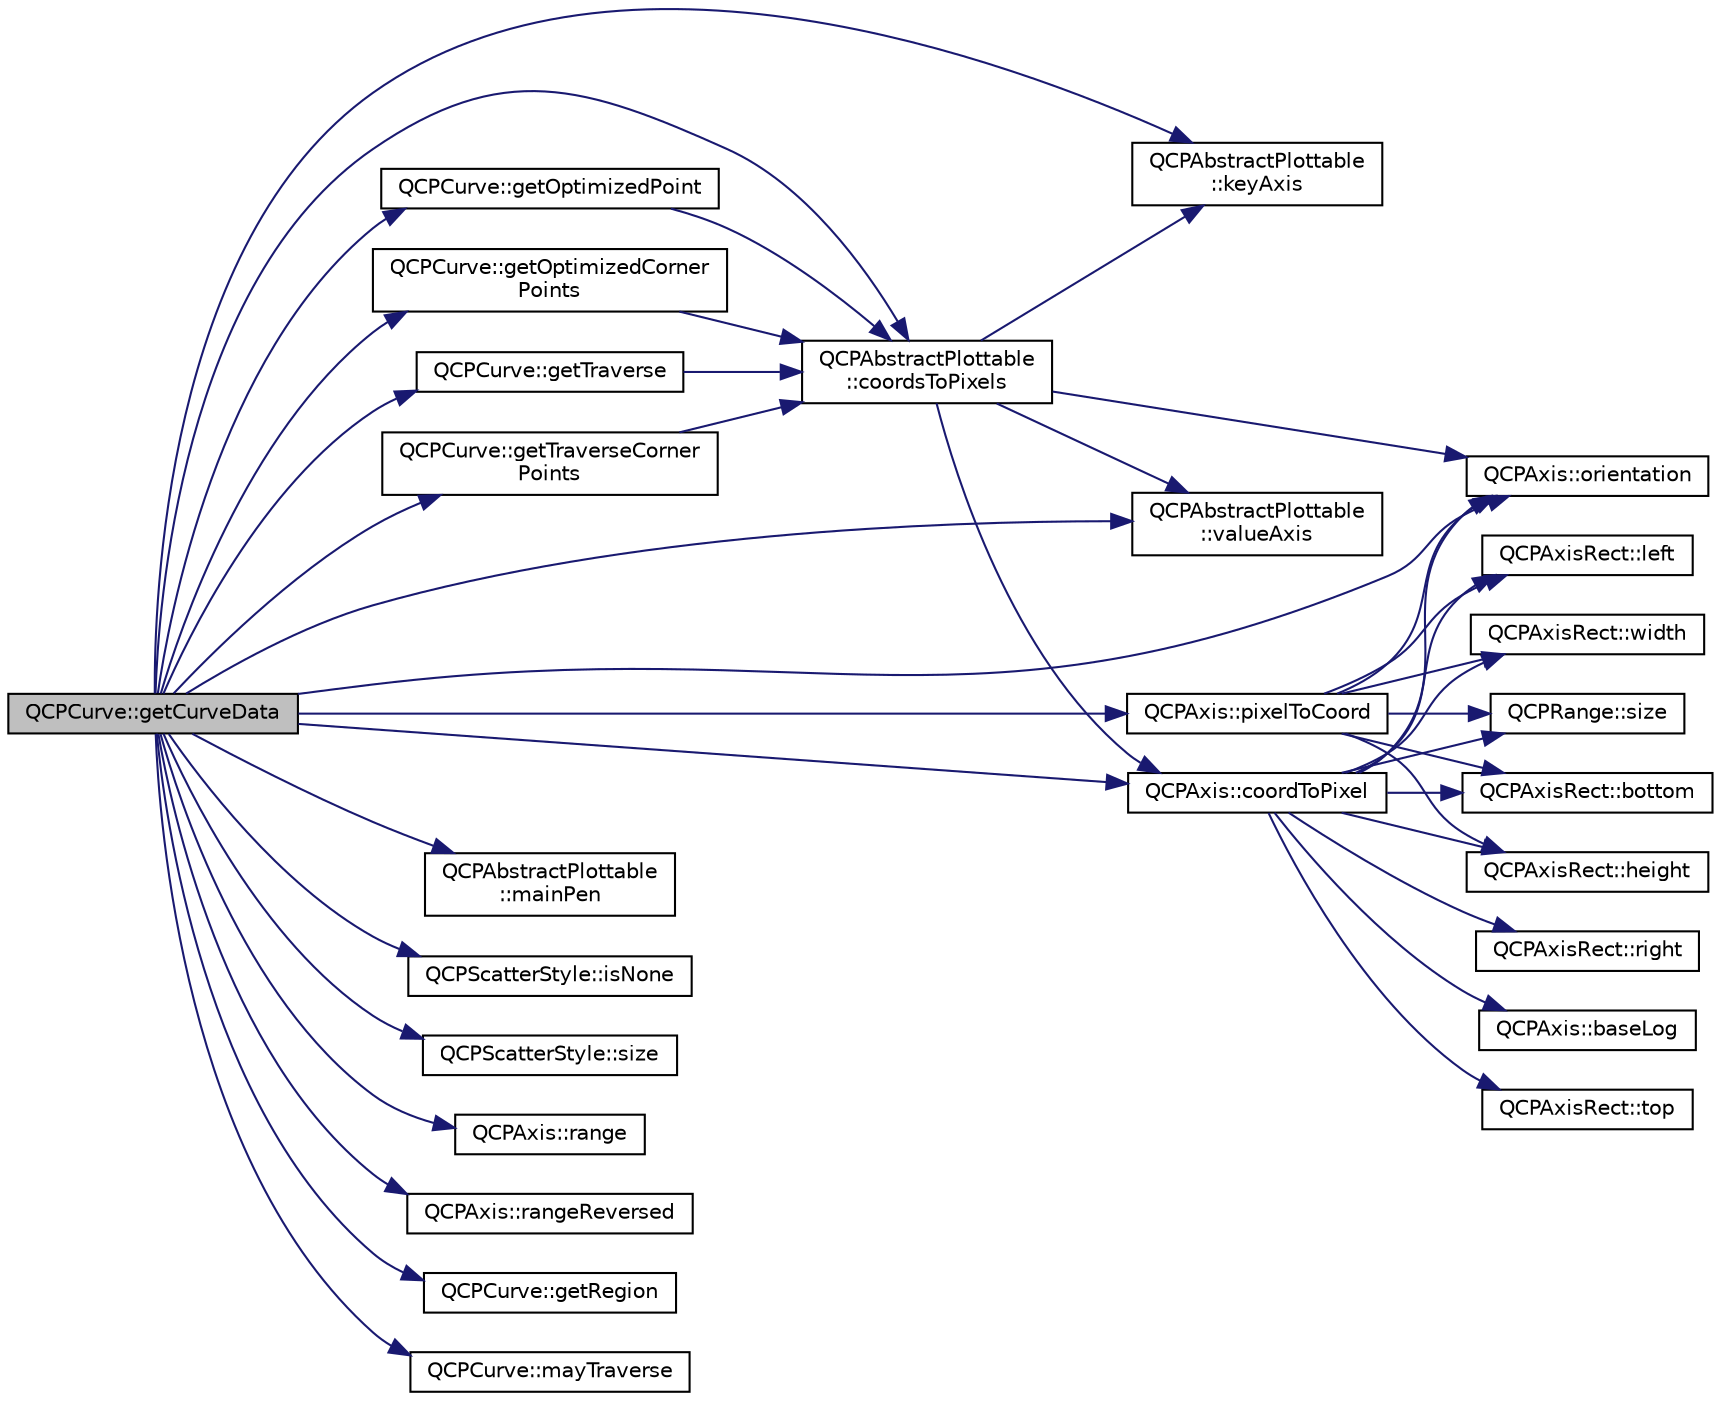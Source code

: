 digraph "QCPCurve::getCurveData"
{
  edge [fontname="Helvetica",fontsize="10",labelfontname="Helvetica",labelfontsize="10"];
  node [fontname="Helvetica",fontsize="10",shape=record];
  rankdir="LR";
  Node98 [label="QCPCurve::getCurveData",height=0.2,width=0.4,color="black", fillcolor="grey75", style="filled", fontcolor="black"];
  Node98 -> Node99 [color="midnightblue",fontsize="10",style="solid",fontname="Helvetica"];
  Node99 [label="QCPAbstractPlottable\l::keyAxis",height=0.2,width=0.4,color="black", fillcolor="white", style="filled",URL="$d4/d89/class_q_c_p_abstract_plottable.html#a2cdd6f0dd5e9a979037f86b4000d9cfe"];
  Node98 -> Node100 [color="midnightblue",fontsize="10",style="solid",fontname="Helvetica"];
  Node100 [label="QCPAbstractPlottable\l::valueAxis",height=0.2,width=0.4,color="black", fillcolor="white", style="filled",URL="$d4/d89/class_q_c_p_abstract_plottable.html#af47809a644a68ffd955fb30b01fb4f2f"];
  Node98 -> Node101 [color="midnightblue",fontsize="10",style="solid",fontname="Helvetica"];
  Node101 [label="QCPAbstractPlottable\l::mainPen",height=0.2,width=0.4,color="black", fillcolor="white", style="filled",URL="$d4/d89/class_q_c_p_abstract_plottable.html#abd790a3b229239f49067f136633a4b98"];
  Node98 -> Node102 [color="midnightblue",fontsize="10",style="solid",fontname="Helvetica"];
  Node102 [label="QCPScatterStyle::isNone",height=0.2,width=0.4,color="black", fillcolor="white", style="filled",URL="$d4/d51/class_q_c_p_scatter_style.html#a72db6bcb1e1abd6e53c1315dd3dea7e4"];
  Node98 -> Node103 [color="midnightblue",fontsize="10",style="solid",fontname="Helvetica"];
  Node103 [label="QCPScatterStyle::size",height=0.2,width=0.4,color="black", fillcolor="white", style="filled",URL="$d4/d51/class_q_c_p_scatter_style.html#a0e94526d9165d9f50e262102bdd71a47"];
  Node98 -> Node104 [color="midnightblue",fontsize="10",style="solid",fontname="Helvetica"];
  Node104 [label="QCPAxis::pixelToCoord",height=0.2,width=0.4,color="black", fillcolor="white", style="filled",URL="$d2/deb/class_q_c_p_axis.html#a536ef8f624cac59b6b6fdcb495723c57"];
  Node104 -> Node105 [color="midnightblue",fontsize="10",style="solid",fontname="Helvetica"];
  Node105 [label="QCPAxis::orientation",height=0.2,width=0.4,color="black", fillcolor="white", style="filled",URL="$d2/deb/class_q_c_p_axis.html#ab988ef4538e2655bb77bd138189cd42e"];
  Node104 -> Node106 [color="midnightblue",fontsize="10",style="solid",fontname="Helvetica"];
  Node106 [label="QCPAxisRect::left",height=0.2,width=0.4,color="black", fillcolor="white", style="filled",URL="$d8/dad/class_q_c_p_axis_rect.html#afb4a3de02046b20b9310bdb8fca781c3"];
  Node104 -> Node107 [color="midnightblue",fontsize="10",style="solid",fontname="Helvetica"];
  Node107 [label="QCPAxisRect::width",height=0.2,width=0.4,color="black", fillcolor="white", style="filled",URL="$d8/dad/class_q_c_p_axis_rect.html#a204645398a4f9d0b0189385c7c2cfb91"];
  Node104 -> Node108 [color="midnightblue",fontsize="10",style="solid",fontname="Helvetica"];
  Node108 [label="QCPRange::size",height=0.2,width=0.4,color="black", fillcolor="white", style="filled",URL="$d8/d0b/class_q_c_p_range.html#a62326e7cc4316b96df6a60813230e63f"];
  Node104 -> Node109 [color="midnightblue",fontsize="10",style="solid",fontname="Helvetica"];
  Node109 [label="QCPAxisRect::bottom",height=0.2,width=0.4,color="black", fillcolor="white", style="filled",URL="$d8/dad/class_q_c_p_axis_rect.html#acefdf1abaa8a8ab681e906cc2be9581e"];
  Node104 -> Node110 [color="midnightblue",fontsize="10",style="solid",fontname="Helvetica"];
  Node110 [label="QCPAxisRect::height",height=0.2,width=0.4,color="black", fillcolor="white", style="filled",URL="$d8/dad/class_q_c_p_axis_rect.html#acc4377809e79d9a089ab790f39429b0d"];
  Node98 -> Node111 [color="midnightblue",fontsize="10",style="solid",fontname="Helvetica"];
  Node111 [label="QCPAxis::coordToPixel",height=0.2,width=0.4,color="black", fillcolor="white", style="filled",URL="$d2/deb/class_q_c_p_axis.html#af15d1b3a7f7e9b53d759d3ccff1fe4b4"];
  Node111 -> Node105 [color="midnightblue",fontsize="10",style="solid",fontname="Helvetica"];
  Node111 -> Node108 [color="midnightblue",fontsize="10",style="solid",fontname="Helvetica"];
  Node111 -> Node107 [color="midnightblue",fontsize="10",style="solid",fontname="Helvetica"];
  Node111 -> Node106 [color="midnightblue",fontsize="10",style="solid",fontname="Helvetica"];
  Node111 -> Node112 [color="midnightblue",fontsize="10",style="solid",fontname="Helvetica"];
  Node112 [label="QCPAxisRect::right",height=0.2,width=0.4,color="black", fillcolor="white", style="filled",URL="$d8/dad/class_q_c_p_axis_rect.html#a3f819d4a1b2193723d1fdafc573eea10"];
  Node111 -> Node113 [color="midnightblue",fontsize="10",style="solid",fontname="Helvetica"];
  Node113 [label="QCPAxis::baseLog",height=0.2,width=0.4,color="black", fillcolor="white", style="filled",URL="$d2/deb/class_q_c_p_axis.html#ae759538b7eeb12259944e75a6bc359da"];
  Node111 -> Node109 [color="midnightblue",fontsize="10",style="solid",fontname="Helvetica"];
  Node111 -> Node110 [color="midnightblue",fontsize="10",style="solid",fontname="Helvetica"];
  Node111 -> Node114 [color="midnightblue",fontsize="10",style="solid",fontname="Helvetica"];
  Node114 [label="QCPAxisRect::top",height=0.2,width=0.4,color="black", fillcolor="white", style="filled",URL="$d8/dad/class_q_c_p_axis_rect.html#a45dbad181cbb9f09d068dbb76c817c95"];
  Node98 -> Node115 [color="midnightblue",fontsize="10",style="solid",fontname="Helvetica"];
  Node115 [label="QCPAxis::range",height=0.2,width=0.4,color="black", fillcolor="white", style="filled",URL="$d2/deb/class_q_c_p_axis.html#ac4058855a81f1a883cf2e754f6a6acb1"];
  Node98 -> Node105 [color="midnightblue",fontsize="10",style="solid",fontname="Helvetica"];
  Node98 -> Node116 [color="midnightblue",fontsize="10",style="solid",fontname="Helvetica"];
  Node116 [label="QCPAxis::rangeReversed",height=0.2,width=0.4,color="black", fillcolor="white", style="filled",URL="$d2/deb/class_q_c_p_axis.html#ab9866dd1a78f1920f491ec12a794bec2"];
  Node98 -> Node117 [color="midnightblue",fontsize="10",style="solid",fontname="Helvetica"];
  Node117 [label="QCPCurve::getRegion",height=0.2,width=0.4,color="black", fillcolor="white", style="filled",URL="$d6/d30/class_q_c_p_curve.html#a316b216383dbff606f59c38bd72e6501"];
  Node98 -> Node118 [color="midnightblue",fontsize="10",style="solid",fontname="Helvetica"];
  Node118 [label="QCPCurve::getOptimizedPoint",height=0.2,width=0.4,color="black", fillcolor="white", style="filled",URL="$d6/d30/class_q_c_p_curve.html#ae729c9aef90af9b7463c379cb88459f6"];
  Node118 -> Node119 [color="midnightblue",fontsize="10",style="solid",fontname="Helvetica"];
  Node119 [label="QCPAbstractPlottable\l::coordsToPixels",height=0.2,width=0.4,color="black", fillcolor="white", style="filled",URL="$d4/d89/class_q_c_p_abstract_plottable.html#a7ad84a36472441cf1f555c5683d0da93"];
  Node119 -> Node99 [color="midnightblue",fontsize="10",style="solid",fontname="Helvetica"];
  Node119 -> Node100 [color="midnightblue",fontsize="10",style="solid",fontname="Helvetica"];
  Node119 -> Node105 [color="midnightblue",fontsize="10",style="solid",fontname="Helvetica"];
  Node119 -> Node111 [color="midnightblue",fontsize="10",style="solid",fontname="Helvetica"];
  Node98 -> Node120 [color="midnightblue",fontsize="10",style="solid",fontname="Helvetica"];
  Node120 [label="QCPCurve::getOptimizedCorner\lPoints",height=0.2,width=0.4,color="black", fillcolor="white", style="filled",URL="$d6/d30/class_q_c_p_curve.html#a2f1455455d71de9ef9190c50a90f0abc"];
  Node120 -> Node119 [color="midnightblue",fontsize="10",style="solid",fontname="Helvetica"];
  Node98 -> Node121 [color="midnightblue",fontsize="10",style="solid",fontname="Helvetica"];
  Node121 [label="QCPCurve::mayTraverse",height=0.2,width=0.4,color="black", fillcolor="white", style="filled",URL="$d6/d30/class_q_c_p_curve.html#af5df2560b30333fe662ec676bd355415"];
  Node98 -> Node122 [color="midnightblue",fontsize="10",style="solid",fontname="Helvetica"];
  Node122 [label="QCPCurve::getTraverse",height=0.2,width=0.4,color="black", fillcolor="white", style="filled",URL="$d6/d30/class_q_c_p_curve.html#a82a78dffde71e7b9c40217fa7e381057"];
  Node122 -> Node119 [color="midnightblue",fontsize="10",style="solid",fontname="Helvetica"];
  Node98 -> Node123 [color="midnightblue",fontsize="10",style="solid",fontname="Helvetica"];
  Node123 [label="QCPCurve::getTraverseCorner\lPoints",height=0.2,width=0.4,color="black", fillcolor="white", style="filled",URL="$d6/d30/class_q_c_p_curve.html#a592d6e3dbd42cb8cea35eda889ece1b1"];
  Node123 -> Node119 [color="midnightblue",fontsize="10",style="solid",fontname="Helvetica"];
  Node98 -> Node119 [color="midnightblue",fontsize="10",style="solid",fontname="Helvetica"];
}
